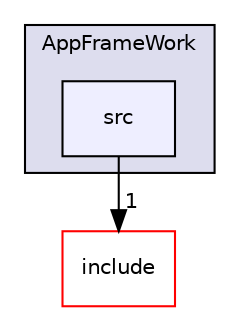 digraph "AppFrameWork/src" {
  compound=true
  node [ fontsize="10", fontname="Helvetica"];
  edge [ labelfontsize="10", labelfontname="Helvetica"];
  subgraph clusterdir_4521e19eb3d13ebcdccbd4a184aafacb {
    graph [ bgcolor="#ddddee", pencolor="black", label="AppFrameWork" fontname="Helvetica", fontsize="10", URL="dir_4521e19eb3d13ebcdccbd4a184aafacb.html"]
  dir_ea5df60b34bf1139132a055e0ae431b1 [shape=box, label="src", style="filled", fillcolor="#eeeeff", pencolor="black", URL="dir_ea5df60b34bf1139132a055e0ae431b1.html"];
  }
  dir_2d0253ce0bb9962638a157b9cc26b9a7 [shape=box label="include" fillcolor="white" style="filled" color="red" URL="dir_2d0253ce0bb9962638a157b9cc26b9a7.html"];
  dir_ea5df60b34bf1139132a055e0ae431b1->dir_2d0253ce0bb9962638a157b9cc26b9a7 [headlabel="1", labeldistance=1.5 headhref="dir_000044_000011.html"];
}
